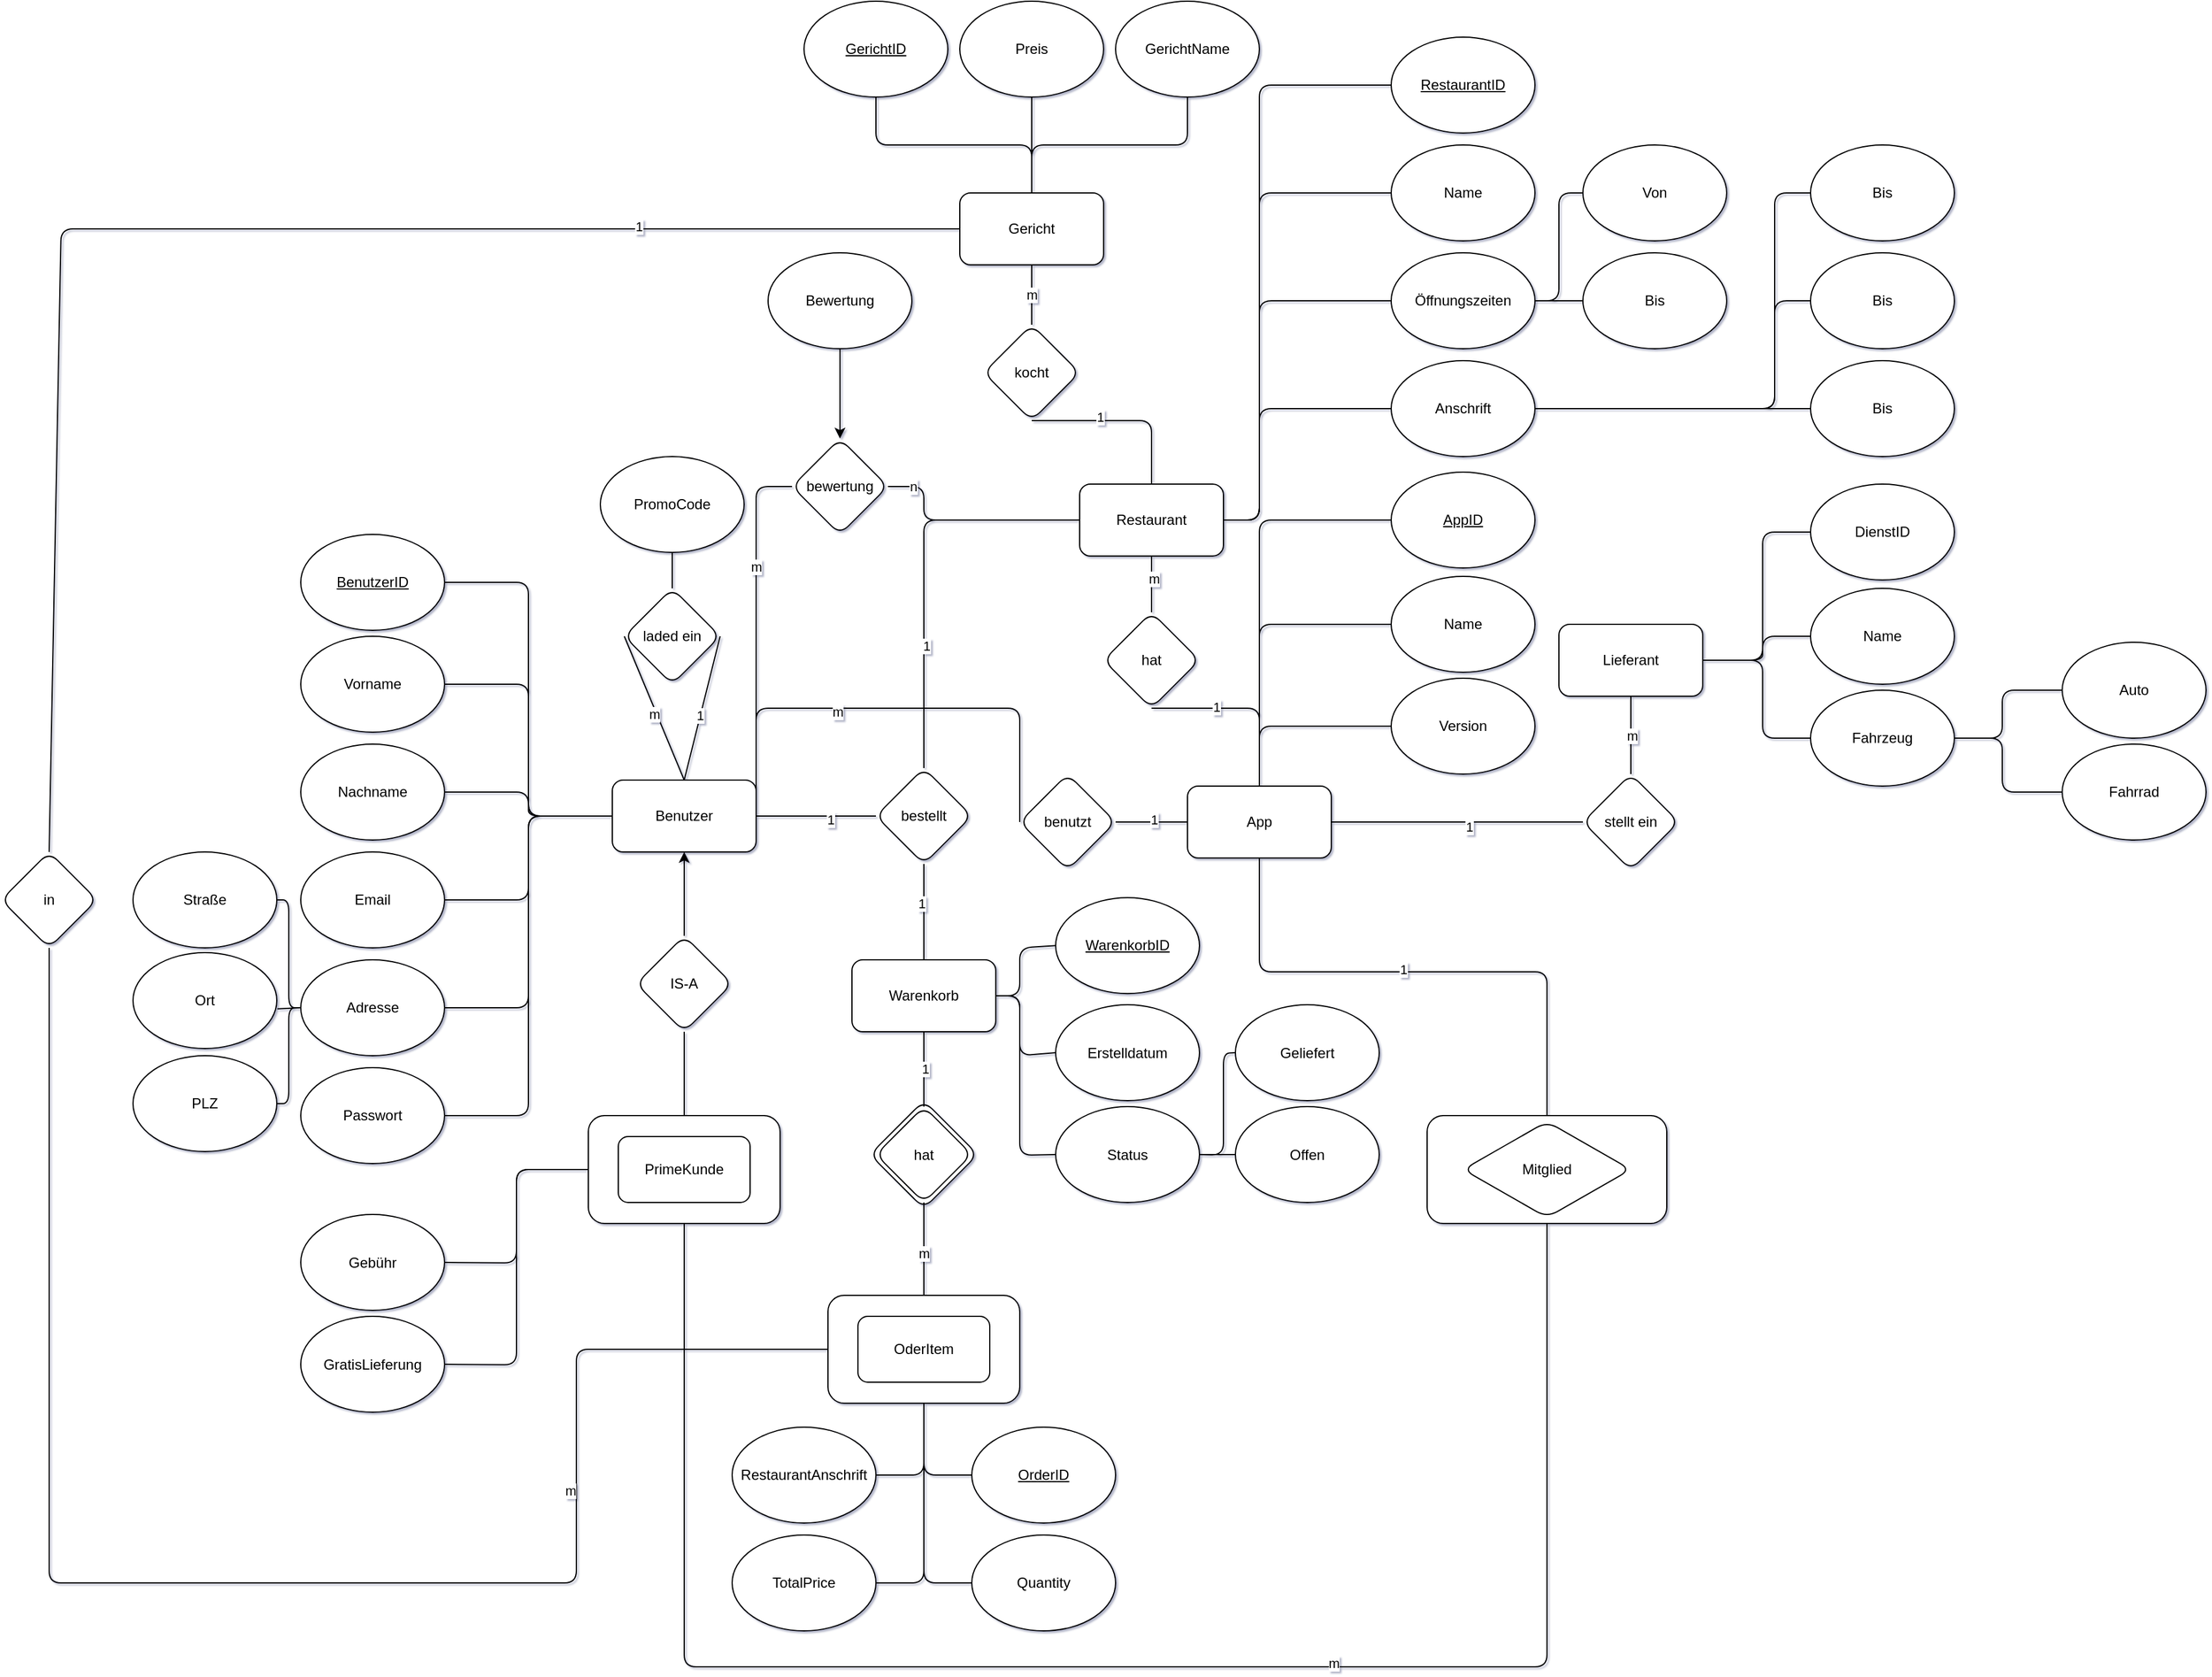 <mxfile>
    <diagram id="mnIDVwRGAGENz8I64KM0" name="Page-1">
        <mxGraphModel dx="1674" dy="1927" grid="1" gridSize="10" guides="1" tooltips="1" connect="1" arrows="1" fold="1" page="1" pageScale="1" pageWidth="850" pageHeight="1100" background="none" math="0" shadow="1">
            <root>
                <mxCell id="0"/>
                <mxCell id="1" parent="0"/>
                <mxCell id="161" value="hat" style="rhombus;whiteSpace=wrap;html=1;rounded=1;" parent="1" vertex="1">
                    <mxGeometry x="735" y="687.5" width="90" height="90" as="geometry"/>
                </mxCell>
                <mxCell id="2" value="Nachname" style="ellipse;whiteSpace=wrap;html=1;rounded=1;" parent="1" vertex="1">
                    <mxGeometry x="260" y="390" width="120" height="80" as="geometry"/>
                </mxCell>
                <mxCell id="3" value="" style="rounded=1;whiteSpace=wrap;html=1;" parent="1" vertex="1">
                    <mxGeometry x="500" y="700" width="160" height="90" as="geometry"/>
                </mxCell>
                <mxCell id="4" value="PrimeKunde" style="rounded=1;whiteSpace=wrap;html=1;" parent="1" vertex="1">
                    <mxGeometry x="525" y="717.5" width="110" height="55" as="geometry"/>
                </mxCell>
                <mxCell id="5" value="Lieferant" style="rounded=1;whiteSpace=wrap;html=1;" parent="1" vertex="1">
                    <mxGeometry x="1310" y="290" width="120" height="60" as="geometry"/>
                </mxCell>
                <mxCell id="8" value="Benutzer" style="rounded=1;whiteSpace=wrap;html=1;" parent="1" vertex="1">
                    <mxGeometry x="520" y="420" width="120" height="60" as="geometry"/>
                </mxCell>
                <mxCell id="9" value="Warenkorb" style="rounded=1;whiteSpace=wrap;html=1;" parent="1" vertex="1">
                    <mxGeometry x="720" y="570" width="120" height="60" as="geometry"/>
                </mxCell>
                <mxCell id="12" value="Gericht" style="rounded=1;whiteSpace=wrap;html=1;" parent="1" vertex="1">
                    <mxGeometry x="810" y="-70" width="120" height="60" as="geometry"/>
                </mxCell>
                <mxCell id="13" value="" style="rounded=1;whiteSpace=wrap;html=1;" parent="1" vertex="1">
                    <mxGeometry x="700" y="850" width="160" height="90" as="geometry"/>
                </mxCell>
                <mxCell id="14" value="OderItem" style="rounded=1;whiteSpace=wrap;html=1;" parent="1" vertex="1">
                    <mxGeometry x="725" y="867.5" width="110" height="55" as="geometry"/>
                </mxCell>
                <mxCell id="16" value="App" style="rounded=1;whiteSpace=wrap;html=1;" parent="1" vertex="1">
                    <mxGeometry x="1000" y="425" width="120" height="60" as="geometry"/>
                </mxCell>
                <mxCell id="17" value="Vorname" style="ellipse;whiteSpace=wrap;html=1;rounded=1;" parent="1" vertex="1">
                    <mxGeometry x="260" y="300" width="120" height="80" as="geometry"/>
                </mxCell>
                <mxCell id="18" value="&lt;u&gt;BenutzerID&lt;/u&gt;" style="ellipse;whiteSpace=wrap;html=1;rounded=1;" parent="1" vertex="1">
                    <mxGeometry x="260" y="215" width="120" height="80" as="geometry"/>
                </mxCell>
                <mxCell id="19" value="Email" style="ellipse;whiteSpace=wrap;html=1;rounded=1;" parent="1" vertex="1">
                    <mxGeometry x="260" y="480" width="120" height="80" as="geometry"/>
                </mxCell>
                <mxCell id="20" value="Adresse" style="ellipse;whiteSpace=wrap;html=1;rounded=1;" parent="1" vertex="1">
                    <mxGeometry x="260" y="570" width="120" height="80" as="geometry"/>
                </mxCell>
                <mxCell id="21" value="Passwort" style="ellipse;whiteSpace=wrap;html=1;rounded=1;" parent="1" vertex="1">
                    <mxGeometry x="260" y="660" width="120" height="80" as="geometry"/>
                </mxCell>
                <mxCell id="24" value="" style="endArrow=none;html=1;exitX=1;exitY=0.5;exitDx=0;exitDy=0;entryX=0;entryY=0.5;entryDx=0;entryDy=0;" parent="1" source="18" target="8" edge="1">
                    <mxGeometry width="50" height="50" relative="1" as="geometry">
                        <mxPoint x="650" y="540" as="sourcePoint"/>
                        <mxPoint x="700" y="490" as="targetPoint"/>
                        <Array as="points">
                            <mxPoint x="450" y="255"/>
                            <mxPoint x="450" y="450"/>
                        </Array>
                    </mxGeometry>
                </mxCell>
                <mxCell id="25" value="" style="endArrow=none;html=1;exitX=1;exitY=0.5;exitDx=0;exitDy=0;entryX=0;entryY=0.5;entryDx=0;entryDy=0;" parent="1" source="17" target="8" edge="1">
                    <mxGeometry width="50" height="50" relative="1" as="geometry">
                        <mxPoint x="650" y="540" as="sourcePoint"/>
                        <mxPoint x="500" y="430" as="targetPoint"/>
                        <Array as="points">
                            <mxPoint x="450" y="340"/>
                            <mxPoint x="450" y="450"/>
                        </Array>
                    </mxGeometry>
                </mxCell>
                <mxCell id="27" value="" style="endArrow=none;html=1;exitX=1;exitY=0.5;exitDx=0;exitDy=0;entryX=0;entryY=0.5;entryDx=0;entryDy=0;" parent="1" source="19" target="8" edge="1">
                    <mxGeometry width="50" height="50" relative="1" as="geometry">
                        <mxPoint x="400" y="360" as="sourcePoint"/>
                        <mxPoint x="520" y="450" as="targetPoint"/>
                        <Array as="points">
                            <mxPoint x="450" y="520"/>
                            <mxPoint x="450" y="450"/>
                        </Array>
                    </mxGeometry>
                </mxCell>
                <mxCell id="28" value="" style="endArrow=none;html=1;exitX=1;exitY=0.5;exitDx=0;exitDy=0;" parent="1" source="20" edge="1">
                    <mxGeometry width="50" height="50" relative="1" as="geometry">
                        <mxPoint x="410" y="370" as="sourcePoint"/>
                        <mxPoint x="517" y="450" as="targetPoint"/>
                        <Array as="points">
                            <mxPoint x="450" y="610"/>
                            <mxPoint x="450" y="450"/>
                        </Array>
                    </mxGeometry>
                </mxCell>
                <mxCell id="29" value="" style="endArrow=none;html=1;exitX=1;exitY=0.5;exitDx=0;exitDy=0;entryX=0;entryY=0.5;entryDx=0;entryDy=0;" parent="1" source="21" target="8" edge="1">
                    <mxGeometry width="50" height="50" relative="1" as="geometry">
                        <mxPoint x="420" y="380" as="sourcePoint"/>
                        <mxPoint x="540" y="470" as="targetPoint"/>
                        <Array as="points">
                            <mxPoint x="450" y="700"/>
                            <mxPoint x="450" y="450"/>
                        </Array>
                    </mxGeometry>
                </mxCell>
                <mxCell id="30" value="IS-A" style="rhombus;whiteSpace=wrap;html=1;rounded=1;" parent="1" vertex="1">
                    <mxGeometry x="540" y="550" width="80" height="80" as="geometry"/>
                </mxCell>
                <mxCell id="33" value="" style="endArrow=none;html=1;entryX=0.5;entryY=1;entryDx=0;entryDy=0;" parent="1" source="3" target="30" edge="1">
                    <mxGeometry width="50" height="50" relative="1" as="geometry">
                        <mxPoint x="650" y="780" as="sourcePoint"/>
                        <mxPoint x="700" y="730" as="targetPoint"/>
                    </mxGeometry>
                </mxCell>
                <mxCell id="34" value="" style="endArrow=classic;html=1;exitX=0.5;exitY=0;exitDx=0;exitDy=0;entryX=0.5;entryY=1;entryDx=0;entryDy=0;" parent="1" source="30" target="8" edge="1">
                    <mxGeometry width="50" height="50" relative="1" as="geometry">
                        <mxPoint x="650" y="660" as="sourcePoint"/>
                        <mxPoint x="700" y="610" as="targetPoint"/>
                    </mxGeometry>
                </mxCell>
                <mxCell id="35" value="PromoCode" style="ellipse;whiteSpace=wrap;html=1;rounded=1;" parent="1" vertex="1">
                    <mxGeometry x="510" y="150" width="120" height="80" as="geometry"/>
                </mxCell>
                <mxCell id="36" value="laded ein" style="rhombus;whiteSpace=wrap;html=1;rounded=1;" parent="1" vertex="1">
                    <mxGeometry x="530" y="260" width="80" height="80" as="geometry"/>
                </mxCell>
                <mxCell id="37" value="" style="endArrow=none;html=1;entryX=0.5;entryY=1;entryDx=0;entryDy=0;exitX=0.5;exitY=0;exitDx=0;exitDy=0;" parent="1" source="36" target="35" edge="1">
                    <mxGeometry width="50" height="50" relative="1" as="geometry">
                        <mxPoint x="640" y="510" as="sourcePoint"/>
                        <mxPoint x="690" y="460" as="targetPoint"/>
                    </mxGeometry>
                </mxCell>
                <mxCell id="38" value="" style="endArrow=none;html=1;entryX=0;entryY=0.5;entryDx=0;entryDy=0;exitX=0.5;exitY=0;exitDx=0;exitDy=0;" parent="1" source="8" target="36" edge="1">
                    <mxGeometry width="50" height="50" relative="1" as="geometry">
                        <mxPoint x="650" y="540" as="sourcePoint"/>
                        <mxPoint x="700" y="490" as="targetPoint"/>
                        <Array as="points"/>
                    </mxGeometry>
                </mxCell>
                <mxCell id="40" value="m" style="edgeLabel;html=1;align=center;verticalAlign=middle;resizable=0;points=[];rounded=1;" parent="38" vertex="1" connectable="0">
                    <mxGeometry x="-0.258" y="3" relative="1" as="geometry">
                        <mxPoint x="-4" y="-12" as="offset"/>
                    </mxGeometry>
                </mxCell>
                <mxCell id="39" value="" style="endArrow=none;html=1;entryX=1;entryY=0.5;entryDx=0;entryDy=0;exitX=0.5;exitY=0;exitDx=0;exitDy=0;" parent="1" source="8" target="36" edge="1">
                    <mxGeometry width="50" height="50" relative="1" as="geometry">
                        <mxPoint x="650" y="540" as="sourcePoint"/>
                        <mxPoint x="700" y="490" as="targetPoint"/>
                        <Array as="points"/>
                    </mxGeometry>
                </mxCell>
                <mxCell id="42" value="1" style="edgeLabel;html=1;align=center;verticalAlign=middle;resizable=0;points=[];rounded=1;" parent="39" vertex="1" connectable="0">
                    <mxGeometry x="-0.099" y="1" relative="1" as="geometry">
                        <mxPoint as="offset"/>
                    </mxGeometry>
                </mxCell>
                <mxCell id="43" value="stellt ein" style="rhombus;whiteSpace=wrap;html=1;rounded=1;" parent="1" vertex="1">
                    <mxGeometry x="1330" y="415" width="80" height="80" as="geometry"/>
                </mxCell>
                <mxCell id="44" value="" style="endArrow=none;html=1;entryX=0;entryY=0.5;entryDx=0;entryDy=0;exitX=1;exitY=0.5;exitDx=0;exitDy=0;" parent="1" source="16" target="43" edge="1">
                    <mxGeometry width="50" height="50" relative="1" as="geometry">
                        <mxPoint x="760" y="500" as="sourcePoint"/>
                        <mxPoint x="810" y="450" as="targetPoint"/>
                    </mxGeometry>
                </mxCell>
                <mxCell id="149" value="1" style="edgeLabel;html=1;align=center;verticalAlign=middle;resizable=0;points=[];" parent="44" vertex="1" connectable="0">
                    <mxGeometry x="0.095" y="-4" relative="1" as="geometry">
                        <mxPoint as="offset"/>
                    </mxGeometry>
                </mxCell>
                <mxCell id="45" value="" style="endArrow=none;html=1;entryX=0.5;entryY=1;entryDx=0;entryDy=0;exitX=0.5;exitY=0;exitDx=0;exitDy=0;" parent="1" source="43" target="5" edge="1">
                    <mxGeometry width="50" height="50" relative="1" as="geometry">
                        <mxPoint x="1070" y="635" as="sourcePoint"/>
                        <mxPoint x="1120" y="585" as="targetPoint"/>
                    </mxGeometry>
                </mxCell>
                <mxCell id="148" value="m" style="edgeLabel;html=1;align=center;verticalAlign=middle;resizable=0;points=[];" parent="45" vertex="1" connectable="0">
                    <mxGeometry x="-0.015" y="-1" relative="1" as="geometry">
                        <mxPoint as="offset"/>
                    </mxGeometry>
                </mxCell>
                <mxCell id="46" value="Restaurant" style="rounded=1;whiteSpace=wrap;html=1;" parent="1" vertex="1">
                    <mxGeometry x="910" y="173" width="120" height="60" as="geometry"/>
                </mxCell>
                <mxCell id="47" value="&lt;u&gt;AppID&lt;/u&gt;" style="ellipse;whiteSpace=wrap;html=1;rounded=1;" parent="1" vertex="1">
                    <mxGeometry x="1170" y="163" width="120" height="80" as="geometry"/>
                </mxCell>
                <mxCell id="48" value="Version" style="ellipse;whiteSpace=wrap;html=1;rounded=1;" parent="1" vertex="1">
                    <mxGeometry x="1170" y="335" width="120" height="80" as="geometry"/>
                </mxCell>
                <mxCell id="49" value="Name" style="ellipse;whiteSpace=wrap;html=1;rounded=1;" parent="1" vertex="1">
                    <mxGeometry x="1170" y="250" width="120" height="80" as="geometry"/>
                </mxCell>
                <mxCell id="50" value="" style="endArrow=none;html=1;entryX=0;entryY=0.5;entryDx=0;entryDy=0;exitX=0.5;exitY=0;exitDx=0;exitDy=0;" parent="1" source="16" target="47" edge="1">
                    <mxGeometry width="50" height="50" relative="1" as="geometry">
                        <mxPoint x="1030" y="350" as="sourcePoint"/>
                        <mxPoint x="1080" y="300" as="targetPoint"/>
                        <Array as="points">
                            <mxPoint x="1060" y="203"/>
                        </Array>
                    </mxGeometry>
                </mxCell>
                <mxCell id="51" value="" style="endArrow=none;html=1;entryX=0;entryY=0.5;entryDx=0;entryDy=0;exitX=0.5;exitY=0;exitDx=0;exitDy=0;" parent="1" source="16" target="49" edge="1">
                    <mxGeometry width="50" height="50" relative="1" as="geometry">
                        <mxPoint x="1030" y="350" as="sourcePoint"/>
                        <mxPoint x="1080" y="300" as="targetPoint"/>
                        <Array as="points">
                            <mxPoint x="1060" y="290"/>
                        </Array>
                    </mxGeometry>
                </mxCell>
                <mxCell id="52" value="" style="endArrow=none;html=1;entryX=0;entryY=0.5;entryDx=0;entryDy=0;exitX=0.5;exitY=0;exitDx=0;exitDy=0;" parent="1" source="16" target="48" edge="1">
                    <mxGeometry width="50" height="50" relative="1" as="geometry">
                        <mxPoint x="1030" y="350" as="sourcePoint"/>
                        <mxPoint x="1080" y="300" as="targetPoint"/>
                        <Array as="points">
                            <mxPoint x="1060" y="375"/>
                        </Array>
                    </mxGeometry>
                </mxCell>
                <mxCell id="53" value="hat" style="rhombus;whiteSpace=wrap;html=1;rounded=1;" parent="1" vertex="1">
                    <mxGeometry x="930" y="280" width="80" height="80" as="geometry"/>
                </mxCell>
                <mxCell id="54" value="" style="endArrow=none;html=1;entryX=0.5;entryY=1;entryDx=0;entryDy=0;exitX=0.5;exitY=0;exitDx=0;exitDy=0;" parent="1" source="53" target="46" edge="1">
                    <mxGeometry width="50" height="50" relative="1" as="geometry">
                        <mxPoint x="900" y="310" as="sourcePoint"/>
                        <mxPoint x="950" y="260" as="targetPoint"/>
                    </mxGeometry>
                </mxCell>
                <mxCell id="57" value="m" style="edgeLabel;html=1;align=center;verticalAlign=middle;resizable=0;points=[];rounded=1;" parent="54" vertex="1" connectable="0">
                    <mxGeometry x="0.192" y="-2" relative="1" as="geometry">
                        <mxPoint as="offset"/>
                    </mxGeometry>
                </mxCell>
                <mxCell id="55" value="" style="endArrow=none;html=1;exitX=0.5;exitY=1;exitDx=0;exitDy=0;entryX=0.5;entryY=0;entryDx=0;entryDy=0;" parent="1" source="53" target="16" edge="1">
                    <mxGeometry width="50" height="50" relative="1" as="geometry">
                        <mxPoint x="900" y="310" as="sourcePoint"/>
                        <mxPoint x="950" y="260" as="targetPoint"/>
                        <Array as="points">
                            <mxPoint x="1060" y="360"/>
                        </Array>
                    </mxGeometry>
                </mxCell>
                <mxCell id="56" value="1" style="edgeLabel;html=1;align=center;verticalAlign=middle;resizable=0;points=[];rounded=1;" parent="55" vertex="1" connectable="0">
                    <mxGeometry x="-0.306" y="1" relative="1" as="geometry">
                        <mxPoint as="offset"/>
                    </mxGeometry>
                </mxCell>
                <mxCell id="58" value="bestellt" style="rhombus;whiteSpace=wrap;html=1;rounded=1;" parent="1" vertex="1">
                    <mxGeometry x="740" y="410" width="80" height="80" as="geometry"/>
                </mxCell>
                <mxCell id="59" value="" style="endArrow=none;html=1;exitX=1;exitY=0.5;exitDx=0;exitDy=0;entryX=0;entryY=0.5;entryDx=0;entryDy=0;" parent="1" source="8" target="58" edge="1">
                    <mxGeometry width="50" height="50" relative="1" as="geometry">
                        <mxPoint x="820" y="500" as="sourcePoint"/>
                        <mxPoint x="870" y="450" as="targetPoint"/>
                    </mxGeometry>
                </mxCell>
                <mxCell id="61" value="1" style="edgeLabel;html=1;align=center;verticalAlign=middle;resizable=0;points=[];rounded=1;" parent="59" vertex="1" connectable="0">
                    <mxGeometry x="0.225" y="-3" relative="1" as="geometry">
                        <mxPoint as="offset"/>
                    </mxGeometry>
                </mxCell>
                <mxCell id="60" value="" style="endArrow=none;html=1;entryX=0.5;entryY=0;entryDx=0;entryDy=0;exitX=0;exitY=0.5;exitDx=0;exitDy=0;" parent="1" source="46" target="58" edge="1">
                    <mxGeometry width="50" height="50" relative="1" as="geometry">
                        <mxPoint x="820" y="500" as="sourcePoint"/>
                        <mxPoint x="870" y="450" as="targetPoint"/>
                        <Array as="points">
                            <mxPoint x="780" y="203"/>
                        </Array>
                    </mxGeometry>
                </mxCell>
                <mxCell id="62" value="1" style="edgeLabel;html=1;align=center;verticalAlign=middle;resizable=0;points=[];rounded=1;" parent="60" vertex="1" connectable="0">
                    <mxGeometry x="0.391" y="2" relative="1" as="geometry">
                        <mxPoint as="offset"/>
                    </mxGeometry>
                </mxCell>
                <mxCell id="63" value="" style="endArrow=none;html=1;entryX=0.5;entryY=1;entryDx=0;entryDy=0;exitX=0.5;exitY=0;exitDx=0;exitDy=0;" parent="1" source="9" target="58" edge="1">
                    <mxGeometry width="50" height="50" relative="1" as="geometry">
                        <mxPoint x="820" y="500" as="sourcePoint"/>
                        <mxPoint x="870" y="450" as="targetPoint"/>
                    </mxGeometry>
                </mxCell>
                <mxCell id="126" value="1" style="edgeLabel;html=1;align=center;verticalAlign=middle;resizable=0;points=[];rounded=1;" parent="63" vertex="1" connectable="0">
                    <mxGeometry x="0.186" y="2" relative="1" as="geometry">
                        <mxPoint as="offset"/>
                    </mxGeometry>
                </mxCell>
                <mxCell id="64" value="" style="rounded=1;whiteSpace=wrap;html=1;" parent="1" vertex="1">
                    <mxGeometry x="1200" y="700" width="200" height="90" as="geometry"/>
                </mxCell>
                <mxCell id="65" value="Mitglied" style="rhombus;whiteSpace=wrap;html=1;rounded=1;" parent="1" vertex="1">
                    <mxGeometry x="1230" y="705" width="140" height="80" as="geometry"/>
                </mxCell>
                <mxCell id="66" value="hat" style="rhombus;whiteSpace=wrap;html=1;rounded=1;" parent="1" vertex="1">
                    <mxGeometry x="740" y="692.5" width="80" height="80" as="geometry"/>
                </mxCell>
                <mxCell id="67" value="" style="endArrow=none;html=1;entryX=0.5;entryY=1;entryDx=0;entryDy=0;exitX=0.5;exitY=0;exitDx=0;exitDy=0;" parent="1" source="13" target="66" edge="1">
                    <mxGeometry width="50" height="50" relative="1" as="geometry">
                        <mxPoint x="820" y="640" as="sourcePoint"/>
                        <mxPoint x="870" y="590" as="targetPoint"/>
                    </mxGeometry>
                </mxCell>
                <mxCell id="69" value="m" style="edgeLabel;html=1;align=center;verticalAlign=middle;resizable=0;points=[];rounded=1;" parent="67" vertex="1" connectable="0">
                    <mxGeometry x="-0.082" y="-4" relative="1" as="geometry">
                        <mxPoint x="-4" as="offset"/>
                    </mxGeometry>
                </mxCell>
                <mxCell id="68" value="" style="endArrow=none;html=1;entryX=0.5;entryY=1;entryDx=0;entryDy=0;exitX=0.5;exitY=0;exitDx=0;exitDy=0;" parent="1" source="66" target="9" edge="1">
                    <mxGeometry width="50" height="50" relative="1" as="geometry">
                        <mxPoint x="820" y="640" as="sourcePoint"/>
                        <mxPoint x="870" y="590" as="targetPoint"/>
                    </mxGeometry>
                </mxCell>
                <mxCell id="70" value="1" style="edgeLabel;html=1;align=center;verticalAlign=middle;resizable=0;points=[];rounded=1;" parent="68" vertex="1" connectable="0">
                    <mxGeometry x="0.031" y="-1" relative="1" as="geometry">
                        <mxPoint as="offset"/>
                    </mxGeometry>
                </mxCell>
                <mxCell id="71" value="" style="endArrow=none;html=1;entryX=0.5;entryY=1;entryDx=0;entryDy=0;exitX=0.5;exitY=1;exitDx=0;exitDy=0;" parent="1" source="64" target="3" edge="1">
                    <mxGeometry width="50" height="50" relative="1" as="geometry">
                        <mxPoint x="1080" y="800" as="sourcePoint"/>
                        <mxPoint x="600" y="807.5" as="targetPoint"/>
                        <Array as="points">
                            <mxPoint x="1300" y="1160"/>
                            <mxPoint x="580" y="1160"/>
                        </Array>
                    </mxGeometry>
                </mxCell>
                <mxCell id="80" value="m" style="edgeLabel;html=1;align=center;verticalAlign=middle;resizable=0;points=[];rounded=1;" parent="71" vertex="1" connectable="0">
                    <mxGeometry x="-0.249" y="-3" relative="1" as="geometry">
                        <mxPoint as="offset"/>
                    </mxGeometry>
                </mxCell>
                <mxCell id="72" value="" style="endArrow=none;html=1;entryX=0.5;entryY=1;entryDx=0;entryDy=0;exitX=0.5;exitY=0;exitDx=0;exitDy=0;" parent="1" source="64" target="16" edge="1">
                    <mxGeometry width="50" height="50" relative="1" as="geometry">
                        <mxPoint x="870" y="700" as="sourcePoint"/>
                        <mxPoint x="920" y="650" as="targetPoint"/>
                        <Array as="points">
                            <mxPoint x="1300" y="580"/>
                            <mxPoint x="1150" y="580"/>
                            <mxPoint x="1060" y="580"/>
                        </Array>
                    </mxGeometry>
                </mxCell>
                <mxCell id="79" value="1" style="edgeLabel;html=1;align=center;verticalAlign=middle;resizable=0;points=[];rounded=1;" parent="72" vertex="1" connectable="0">
                    <mxGeometry x="0.055" y="-2" relative="1" as="geometry">
                        <mxPoint as="offset"/>
                    </mxGeometry>
                </mxCell>
                <mxCell id="74" value="benutzt" style="rhombus;whiteSpace=wrap;html=1;rounded=1;" parent="1" vertex="1">
                    <mxGeometry x="860" y="415" width="80" height="80" as="geometry"/>
                </mxCell>
                <mxCell id="75" value="" style="endArrow=none;html=1;entryX=1;entryY=0.5;entryDx=0;entryDy=0;exitX=0;exitY=0.5;exitDx=0;exitDy=0;" parent="1" source="16" target="74" edge="1">
                    <mxGeometry width="50" height="50" relative="1" as="geometry">
                        <mxPoint x="950" y="550" as="sourcePoint"/>
                        <mxPoint x="1000" y="500" as="targetPoint"/>
                    </mxGeometry>
                </mxCell>
                <mxCell id="78" value="1" style="edgeLabel;html=1;align=center;verticalAlign=middle;resizable=0;points=[];rounded=1;" parent="75" vertex="1" connectable="0">
                    <mxGeometry x="-0.059" y="-2" relative="1" as="geometry">
                        <mxPoint as="offset"/>
                    </mxGeometry>
                </mxCell>
                <mxCell id="76" value="" style="endArrow=none;html=1;exitX=0;exitY=0.5;exitDx=0;exitDy=0;entryX=1;entryY=0;entryDx=0;entryDy=0;" parent="1" source="74" target="8" edge="1">
                    <mxGeometry width="50" height="50" relative="1" as="geometry">
                        <mxPoint x="860" y="435" as="sourcePoint"/>
                        <mxPoint x="640" y="400" as="targetPoint"/>
                        <Array as="points">
                            <mxPoint x="860" y="360"/>
                            <mxPoint x="640" y="360"/>
                        </Array>
                    </mxGeometry>
                </mxCell>
                <mxCell id="77" value="m" style="edgeLabel;html=1;align=center;verticalAlign=middle;resizable=0;points=[];rounded=1;" parent="76" vertex="1" connectable="0">
                    <mxGeometry x="0.318" y="3" relative="1" as="geometry">
                        <mxPoint as="offset"/>
                    </mxGeometry>
                </mxCell>
                <mxCell id="81" value="kocht" style="rhombus;whiteSpace=wrap;html=1;rounded=1;" parent="1" vertex="1">
                    <mxGeometry x="830" y="40" width="80" height="80" as="geometry"/>
                </mxCell>
                <mxCell id="82" value="" style="endArrow=none;html=1;entryX=0.5;entryY=1;entryDx=0;entryDy=0;exitX=0.5;exitY=0;exitDx=0;exitDy=0;" parent="1" source="81" target="12" edge="1">
                    <mxGeometry width="50" height="50" relative="1" as="geometry">
                        <mxPoint x="920" y="300" as="sourcePoint"/>
                        <mxPoint x="970" y="250" as="targetPoint"/>
                    </mxGeometry>
                </mxCell>
                <mxCell id="86" value="m" style="edgeLabel;html=1;align=center;verticalAlign=middle;resizable=0;points=[];rounded=1;" parent="82" vertex="1" connectable="0">
                    <mxGeometry x="-0.007" relative="1" as="geometry">
                        <mxPoint as="offset"/>
                    </mxGeometry>
                </mxCell>
                <mxCell id="83" value="" style="endArrow=none;html=1;entryX=0.5;entryY=1;entryDx=0;entryDy=0;exitX=0.5;exitY=0;exitDx=0;exitDy=0;" parent="1" source="46" target="81" edge="1">
                    <mxGeometry width="50" height="50" relative="1" as="geometry">
                        <mxPoint x="1020" y="300" as="sourcePoint"/>
                        <mxPoint x="1070" y="250" as="targetPoint"/>
                        <Array as="points">
                            <mxPoint x="970" y="120"/>
                        </Array>
                    </mxGeometry>
                </mxCell>
                <mxCell id="87" value="1" style="edgeLabel;html=1;align=center;verticalAlign=middle;resizable=0;points=[];rounded=1;" parent="83" vertex="1" connectable="0">
                    <mxGeometry x="0.256" y="-3" relative="1" as="geometry">
                        <mxPoint as="offset"/>
                    </mxGeometry>
                </mxCell>
                <mxCell id="88" value="Gebühr" style="ellipse;whiteSpace=wrap;html=1;rounded=1;" parent="1" vertex="1">
                    <mxGeometry x="260" y="782.5" width="120" height="80" as="geometry"/>
                </mxCell>
                <mxCell id="89" value="GratisLieferung" style="ellipse;whiteSpace=wrap;html=1;rounded=1;" parent="1" vertex="1">
                    <mxGeometry x="260" y="867.5" width="120" height="80" as="geometry"/>
                </mxCell>
                <mxCell id="90" value="" style="endArrow=none;html=1;exitX=1;exitY=0.5;exitDx=0;exitDy=0;entryX=0;entryY=0.5;entryDx=0;entryDy=0;" parent="1" source="88" target="3" edge="1">
                    <mxGeometry width="50" height="50" relative="1" as="geometry">
                        <mxPoint x="500" y="620" as="sourcePoint"/>
                        <mxPoint x="550" y="570" as="targetPoint"/>
                        <Array as="points">
                            <mxPoint x="440" y="823"/>
                            <mxPoint x="440" y="745"/>
                        </Array>
                    </mxGeometry>
                </mxCell>
                <mxCell id="91" value="" style="endArrow=none;html=1;exitX=1;exitY=0.5;exitDx=0;exitDy=0;entryX=0;entryY=0.5;entryDx=0;entryDy=0;" parent="1" source="89" target="3" edge="1">
                    <mxGeometry width="50" height="50" relative="1" as="geometry">
                        <mxPoint x="500" y="620" as="sourcePoint"/>
                        <mxPoint x="550" y="570" as="targetPoint"/>
                        <Array as="points">
                            <mxPoint x="440" y="908"/>
                            <mxPoint x="440" y="745"/>
                        </Array>
                    </mxGeometry>
                </mxCell>
                <mxCell id="92" value="RestaurantAnschrift" style="ellipse;whiteSpace=wrap;html=1;rounded=1;" parent="1" vertex="1">
                    <mxGeometry x="620" y="960" width="120" height="80" as="geometry"/>
                </mxCell>
                <mxCell id="93" value="TotalPrice" style="ellipse;whiteSpace=wrap;html=1;rounded=1;" parent="1" vertex="1">
                    <mxGeometry x="620" y="1050" width="120" height="80" as="geometry"/>
                </mxCell>
                <mxCell id="95" value="&lt;u&gt;OrderID&lt;/u&gt;" style="ellipse;whiteSpace=wrap;html=1;rounded=1;" parent="1" vertex="1">
                    <mxGeometry x="820" y="960" width="120" height="80" as="geometry"/>
                </mxCell>
                <mxCell id="96" value="Quantity" style="ellipse;whiteSpace=wrap;html=1;rounded=1;" parent="1" vertex="1">
                    <mxGeometry x="820" y="1050" width="120" height="80" as="geometry"/>
                </mxCell>
                <mxCell id="97" value="" style="endArrow=none;html=1;entryX=0.5;entryY=1;entryDx=0;entryDy=0;exitX=1;exitY=0.5;exitDx=0;exitDy=0;" parent="1" source="92" target="13" edge="1">
                    <mxGeometry width="50" height="50" relative="1" as="geometry">
                        <mxPoint x="820" y="930" as="sourcePoint"/>
                        <mxPoint x="870" y="880" as="targetPoint"/>
                        <Array as="points">
                            <mxPoint x="780" y="1000"/>
                        </Array>
                    </mxGeometry>
                </mxCell>
                <mxCell id="99" value="" style="endArrow=none;html=1;entryX=0.5;entryY=1;entryDx=0;entryDy=0;exitX=0;exitY=0.5;exitDx=0;exitDy=0;" parent="1" source="95" target="13" edge="1">
                    <mxGeometry width="50" height="50" relative="1" as="geometry">
                        <mxPoint x="820" y="930" as="sourcePoint"/>
                        <mxPoint x="870" y="880" as="targetPoint"/>
                        <Array as="points">
                            <mxPoint x="780" y="1000"/>
                        </Array>
                    </mxGeometry>
                </mxCell>
                <mxCell id="100" value="" style="endArrow=none;html=1;exitX=0.5;exitY=1;exitDx=0;exitDy=0;entryX=0;entryY=0.5;entryDx=0;entryDy=0;" parent="1" source="13" target="96" edge="1">
                    <mxGeometry width="50" height="50" relative="1" as="geometry">
                        <mxPoint x="780" y="947.5" as="sourcePoint"/>
                        <mxPoint x="830" y="1090" as="targetPoint"/>
                        <Array as="points">
                            <mxPoint x="780" y="1090"/>
                        </Array>
                    </mxGeometry>
                </mxCell>
                <mxCell id="101" value="" style="endArrow=none;html=1;entryX=1;entryY=0.5;entryDx=0;entryDy=0;exitX=0.5;exitY=1;exitDx=0;exitDy=0;" parent="1" source="13" target="93" edge="1">
                    <mxGeometry width="50" height="50" relative="1" as="geometry">
                        <mxPoint x="820" y="930" as="sourcePoint"/>
                        <mxPoint x="870" y="880" as="targetPoint"/>
                        <Array as="points">
                            <mxPoint x="780" y="1090"/>
                        </Array>
                    </mxGeometry>
                </mxCell>
                <mxCell id="102" value="&lt;u&gt;WarenkorbID&lt;/u&gt;" style="ellipse;whiteSpace=wrap;html=1;rounded=1;" parent="1" vertex="1">
                    <mxGeometry x="890" y="518.13" width="120" height="80" as="geometry"/>
                </mxCell>
                <mxCell id="105" value="" style="endArrow=none;html=1;entryX=1;entryY=0.5;entryDx=0;entryDy=0;exitX=0;exitY=0.5;exitDx=0;exitDy=0;" parent="1" source="102" target="9" edge="1">
                    <mxGeometry width="50" height="50" relative="1" as="geometry">
                        <mxPoint x="820" y="800" as="sourcePoint"/>
                        <mxPoint x="870" y="750" as="targetPoint"/>
                        <Array as="points">
                            <mxPoint x="860" y="560"/>
                            <mxPoint x="860" y="600"/>
                        </Array>
                    </mxGeometry>
                </mxCell>
                <mxCell id="108" value="DienstID" style="ellipse;whiteSpace=wrap;html=1;rounded=1;" parent="1" vertex="1">
                    <mxGeometry x="1520" y="173" width="120" height="80" as="geometry"/>
                </mxCell>
                <mxCell id="109" value="Name" style="ellipse;whiteSpace=wrap;html=1;rounded=1;" parent="1" vertex="1">
                    <mxGeometry x="1520" y="260" width="120" height="80" as="geometry"/>
                </mxCell>
                <mxCell id="110" value="Fahrzeug" style="ellipse;whiteSpace=wrap;html=1;rounded=1;" parent="1" vertex="1">
                    <mxGeometry x="1520" y="345" width="120" height="80" as="geometry"/>
                </mxCell>
                <mxCell id="111" value="Auto" style="ellipse;whiteSpace=wrap;html=1;rounded=1;" parent="1" vertex="1">
                    <mxGeometry x="1730" y="305" width="120" height="80" as="geometry"/>
                </mxCell>
                <mxCell id="112" value="Fahrrad" style="ellipse;whiteSpace=wrap;html=1;rounded=1;" parent="1" vertex="1">
                    <mxGeometry x="1730" y="390" width="120" height="80" as="geometry"/>
                </mxCell>
                <mxCell id="113" value="" style="endArrow=none;html=1;entryX=0;entryY=0.5;entryDx=0;entryDy=0;exitX=1;exitY=0.5;exitDx=0;exitDy=0;" parent="1" source="5" target="110" edge="1">
                    <mxGeometry width="50" height="50" relative="1" as="geometry">
                        <mxPoint x="1710" y="270" as="sourcePoint"/>
                        <mxPoint x="1760" y="220" as="targetPoint"/>
                        <Array as="points">
                            <mxPoint x="1480" y="320"/>
                            <mxPoint x="1480" y="385"/>
                        </Array>
                    </mxGeometry>
                </mxCell>
                <mxCell id="114" value="" style="endArrow=none;html=1;entryX=1;entryY=0.5;entryDx=0;entryDy=0;exitX=0;exitY=0.5;exitDx=0;exitDy=0;" parent="1" source="109" target="5" edge="1">
                    <mxGeometry width="50" height="50" relative="1" as="geometry">
                        <mxPoint x="1710" y="270" as="sourcePoint"/>
                        <mxPoint x="1760" y="220" as="targetPoint"/>
                        <Array as="points">
                            <mxPoint x="1480" y="300"/>
                            <mxPoint x="1480" y="320"/>
                        </Array>
                    </mxGeometry>
                </mxCell>
                <mxCell id="115" value="" style="endArrow=none;html=1;entryX=1;entryY=0.5;entryDx=0;entryDy=0;exitX=0;exitY=0.5;exitDx=0;exitDy=0;" parent="1" source="108" target="5" edge="1">
                    <mxGeometry width="50" height="50" relative="1" as="geometry">
                        <mxPoint x="1710" y="270" as="sourcePoint"/>
                        <mxPoint x="1760" y="220" as="targetPoint"/>
                        <Array as="points">
                            <mxPoint x="1480" y="213"/>
                            <mxPoint x="1480" y="320"/>
                        </Array>
                    </mxGeometry>
                </mxCell>
                <mxCell id="116" value="" style="endArrow=none;html=1;exitX=1;exitY=0.5;exitDx=0;exitDy=0;entryX=0;entryY=0.5;entryDx=0;entryDy=0;" parent="1" source="110" target="111" edge="1">
                    <mxGeometry width="50" height="50" relative="1" as="geometry">
                        <mxPoint x="1710" y="270" as="sourcePoint"/>
                        <mxPoint x="1760" y="220" as="targetPoint"/>
                        <Array as="points">
                            <mxPoint x="1680" y="385"/>
                            <mxPoint x="1680" y="345"/>
                        </Array>
                    </mxGeometry>
                </mxCell>
                <mxCell id="117" value="" style="endArrow=none;html=1;exitX=1;exitY=0.5;exitDx=0;exitDy=0;entryX=0;entryY=0.5;entryDx=0;entryDy=0;" parent="1" source="110" target="112" edge="1">
                    <mxGeometry width="50" height="50" relative="1" as="geometry">
                        <mxPoint x="1710" y="270" as="sourcePoint"/>
                        <mxPoint x="1760" y="220" as="targetPoint"/>
                        <Array as="points">
                            <mxPoint x="1680" y="385"/>
                            <mxPoint x="1680" y="430"/>
                        </Array>
                    </mxGeometry>
                </mxCell>
                <mxCell id="118" value="&lt;u&gt;GerichtID&lt;/u&gt;" style="ellipse;whiteSpace=wrap;html=1;rounded=1;" parent="1" vertex="1">
                    <mxGeometry x="680" y="-230" width="120" height="80" as="geometry"/>
                </mxCell>
                <mxCell id="119" value="Preis" style="ellipse;whiteSpace=wrap;html=1;rounded=1;" parent="1" vertex="1">
                    <mxGeometry x="810" y="-230" width="120" height="80" as="geometry"/>
                </mxCell>
                <mxCell id="120" value="GerichtName" style="ellipse;whiteSpace=wrap;html=1;rounded=1;" parent="1" vertex="1">
                    <mxGeometry x="940" y="-230" width="120" height="80" as="geometry"/>
                </mxCell>
                <mxCell id="123" value="" style="endArrow=none;html=1;entryX=0.5;entryY=1;entryDx=0;entryDy=0;exitX=0.5;exitY=0;exitDx=0;exitDy=0;" parent="1" source="12" target="118" edge="1">
                    <mxGeometry width="50" height="50" relative="1" as="geometry">
                        <mxPoint x="920" y="60" as="sourcePoint"/>
                        <mxPoint x="970" y="10" as="targetPoint"/>
                        <Array as="points">
                            <mxPoint x="870" y="-110"/>
                            <mxPoint x="740" y="-110"/>
                        </Array>
                    </mxGeometry>
                </mxCell>
                <mxCell id="124" value="" style="endArrow=none;html=1;entryX=0.5;entryY=1;entryDx=0;entryDy=0;exitX=0.5;exitY=0;exitDx=0;exitDy=0;" parent="1" source="12" target="119" edge="1">
                    <mxGeometry width="50" height="50" relative="1" as="geometry">
                        <mxPoint x="920" y="60" as="sourcePoint"/>
                        <mxPoint x="970" y="10" as="targetPoint"/>
                    </mxGeometry>
                </mxCell>
                <mxCell id="125" value="" style="endArrow=none;html=1;entryX=0.5;entryY=1;entryDx=0;entryDy=0;exitX=0.5;exitY=0;exitDx=0;exitDy=0;" parent="1" source="12" target="120" edge="1">
                    <mxGeometry width="50" height="50" relative="1" as="geometry">
                        <mxPoint x="920" y="60" as="sourcePoint"/>
                        <mxPoint x="970" y="10" as="targetPoint"/>
                        <Array as="points">
                            <mxPoint x="870" y="-110"/>
                            <mxPoint x="1000" y="-110"/>
                        </Array>
                    </mxGeometry>
                </mxCell>
                <mxCell id="128" value="Öffnungszeiten" style="ellipse;whiteSpace=wrap;html=1;rounded=1;" parent="1" vertex="1">
                    <mxGeometry x="1170" y="-20" width="120" height="80" as="geometry"/>
                </mxCell>
                <mxCell id="129" value="Name" style="ellipse;whiteSpace=wrap;html=1;rounded=1;" parent="1" vertex="1">
                    <mxGeometry x="1170" y="-110" width="120" height="80" as="geometry"/>
                </mxCell>
                <mxCell id="131" value="Anschrift" style="ellipse;whiteSpace=wrap;html=1;rounded=1;" parent="1" vertex="1">
                    <mxGeometry x="1170" y="70" width="120" height="80" as="geometry"/>
                </mxCell>
                <mxCell id="132" value="" style="endArrow=none;html=1;entryX=0;entryY=0.5;entryDx=0;entryDy=0;exitX=1;exitY=0.5;exitDx=0;exitDy=0;" parent="1" source="46" target="131" edge="1">
                    <mxGeometry width="50" height="50" relative="1" as="geometry">
                        <mxPoint x="970" y="190" as="sourcePoint"/>
                        <mxPoint x="1020" y="140" as="targetPoint"/>
                        <Array as="points">
                            <mxPoint x="1060" y="203"/>
                            <mxPoint x="1060" y="110"/>
                        </Array>
                    </mxGeometry>
                </mxCell>
                <mxCell id="135" value="" style="endArrow=none;html=1;entryX=0;entryY=0.5;entryDx=0;entryDy=0;exitX=1;exitY=0.5;exitDx=0;exitDy=0;" parent="1" source="46" target="128" edge="1">
                    <mxGeometry width="50" height="50" relative="1" as="geometry">
                        <mxPoint x="970" y="50" as="sourcePoint"/>
                        <mxPoint x="1020" as="targetPoint"/>
                        <Array as="points">
                            <mxPoint x="1060" y="203"/>
                            <mxPoint x="1060" y="20"/>
                        </Array>
                    </mxGeometry>
                </mxCell>
                <mxCell id="136" value="" style="endArrow=none;html=1;entryX=0;entryY=0.5;entryDx=0;entryDy=0;exitX=1;exitY=0.5;exitDx=0;exitDy=0;" parent="1" source="46" target="129" edge="1">
                    <mxGeometry width="50" height="50" relative="1" as="geometry">
                        <mxPoint x="970" y="50" as="sourcePoint"/>
                        <mxPoint x="1020" as="targetPoint"/>
                        <Array as="points">
                            <mxPoint x="1060" y="203"/>
                            <mxPoint x="1060" y="-70"/>
                        </Array>
                    </mxGeometry>
                </mxCell>
                <mxCell id="139" value="Von" style="ellipse;whiteSpace=wrap;html=1;rounded=1;" parent="1" vertex="1">
                    <mxGeometry x="1330" y="-110" width="120" height="80" as="geometry"/>
                </mxCell>
                <mxCell id="140" value="Bis" style="ellipse;whiteSpace=wrap;html=1;rounded=1;" parent="1" vertex="1">
                    <mxGeometry x="1330" y="-20" width="120" height="80" as="geometry"/>
                </mxCell>
                <mxCell id="141" value="" style="endArrow=none;html=1;entryX=0;entryY=0.5;entryDx=0;entryDy=0;exitX=1;exitY=0.5;exitDx=0;exitDy=0;" parent="1" source="128" target="139" edge="1">
                    <mxGeometry width="50" height="50" relative="1" as="geometry">
                        <mxPoint x="1400" y="190" as="sourcePoint"/>
                        <mxPoint x="1450" y="140" as="targetPoint"/>
                        <Array as="points">
                            <mxPoint x="1310" y="20"/>
                            <mxPoint x="1310" y="-70"/>
                        </Array>
                    </mxGeometry>
                </mxCell>
                <mxCell id="142" value="" style="endArrow=none;html=1;entryX=0;entryY=0.5;entryDx=0;entryDy=0;exitX=1;exitY=0.5;exitDx=0;exitDy=0;" parent="1" source="128" target="140" edge="1">
                    <mxGeometry width="50" height="50" relative="1" as="geometry">
                        <mxPoint x="1400" y="190" as="sourcePoint"/>
                        <mxPoint x="1450" y="140" as="targetPoint"/>
                    </mxGeometry>
                </mxCell>
                <mxCell id="143" value="&lt;u&gt;RestaurantID&lt;/u&gt;" style="ellipse;whiteSpace=wrap;html=1;rounded=1;" parent="1" vertex="1">
                    <mxGeometry x="1170" y="-200" width="120" height="80" as="geometry"/>
                </mxCell>
                <mxCell id="144" value="" style="endArrow=none;html=1;entryX=0;entryY=0.5;entryDx=0;entryDy=0;exitX=1;exitY=0.5;exitDx=0;exitDy=0;" parent="1" source="46" target="143" edge="1">
                    <mxGeometry width="50" height="50" relative="1" as="geometry">
                        <mxPoint x="1030.0" y="201.5" as="sourcePoint"/>
                        <mxPoint x="1170.0" y="-161.5" as="targetPoint"/>
                        <Array as="points">
                            <mxPoint x="1060" y="203"/>
                            <mxPoint x="1060" y="-160"/>
                        </Array>
                    </mxGeometry>
                </mxCell>
                <mxCell id="150" value="" style="endArrow=none;html=1;exitX=1;exitY=0.5;exitDx=0;exitDy=0;entryX=0;entryY=0.5;entryDx=0;entryDy=0;" parent="1" source="2" target="8" edge="1">
                    <mxGeometry width="50" height="50" relative="1" as="geometry">
                        <mxPoint x="510" y="460" as="sourcePoint"/>
                        <mxPoint x="560" y="410" as="targetPoint"/>
                        <Array as="points">
                            <mxPoint x="450" y="430"/>
                            <mxPoint x="450" y="450"/>
                        </Array>
                    </mxGeometry>
                </mxCell>
                <mxCell id="151" value="bewertung" style="rhombus;whiteSpace=wrap;html=1;rounded=1;" parent="1" vertex="1">
                    <mxGeometry x="670" y="135" width="80" height="80" as="geometry"/>
                </mxCell>
                <mxCell id="154" value="" style="endArrow=none;html=1;entryX=0;entryY=0.5;entryDx=0;entryDy=0;exitX=1;exitY=0.5;exitDx=0;exitDy=0;" parent="1" source="151" target="46" edge="1">
                    <mxGeometry width="50" height="50" relative="1" as="geometry">
                        <mxPoint x="860" y="340" as="sourcePoint"/>
                        <mxPoint x="910" y="290" as="targetPoint"/>
                        <Array as="points">
                            <mxPoint x="780" y="175"/>
                            <mxPoint x="780" y="203"/>
                        </Array>
                    </mxGeometry>
                </mxCell>
                <mxCell id="157" value="n" style="edgeLabel;html=1;align=center;verticalAlign=middle;resizable=0;points=[];" parent="154" vertex="1" connectable="0">
                    <mxGeometry x="0.43" y="-3" relative="1" as="geometry">
                        <mxPoint x="-86" y="-31" as="offset"/>
                    </mxGeometry>
                </mxCell>
                <mxCell id="155" value="" style="endArrow=none;html=1;entryX=0;entryY=0.5;entryDx=0;entryDy=0;exitX=1;exitY=0.5;exitDx=0;exitDy=0;" parent="1" source="8" target="151" edge="1">
                    <mxGeometry width="50" height="50" relative="1" as="geometry">
                        <mxPoint x="790" y="390" as="sourcePoint"/>
                        <mxPoint x="840" y="340" as="targetPoint"/>
                        <Array as="points">
                            <mxPoint x="640" y="370"/>
                            <mxPoint x="640" y="175"/>
                        </Array>
                    </mxGeometry>
                </mxCell>
                <mxCell id="156" value="m" style="edgeLabel;html=1;align=center;verticalAlign=middle;resizable=0;points=[];" parent="155" vertex="1" connectable="0">
                    <mxGeometry x="0.367" relative="1" as="geometry">
                        <mxPoint as="offset"/>
                    </mxGeometry>
                </mxCell>
                <mxCell id="159" style="edgeStyle=none;html=1;entryX=0.5;entryY=0;entryDx=0;entryDy=0;" parent="1" source="158" target="151" edge="1">
                    <mxGeometry relative="1" as="geometry"/>
                </mxCell>
                <mxCell id="158" value="Bewertung" style="ellipse;whiteSpace=wrap;html=1;" parent="1" vertex="1">
                    <mxGeometry x="650" y="-20" width="120" height="80" as="geometry"/>
                </mxCell>
                <mxCell id="162" value="in" style="rhombus;whiteSpace=wrap;html=1;rounded=1;" parent="1" vertex="1">
                    <mxGeometry x="10" y="480" width="80" height="80" as="geometry"/>
                </mxCell>
                <mxCell id="163" value="" style="endArrow=none;html=1;entryX=0;entryY=0.5;entryDx=0;entryDy=0;exitX=0.5;exitY=0;exitDx=0;exitDy=0;" parent="1" source="162" target="12" edge="1">
                    <mxGeometry width="50" height="50" relative="1" as="geometry">
                        <mxPoint x="890" y="370" as="sourcePoint"/>
                        <mxPoint x="940" y="320" as="targetPoint"/>
                        <Array as="points">
                            <mxPoint x="60" y="-40"/>
                        </Array>
                    </mxGeometry>
                </mxCell>
                <mxCell id="165" value="1" style="edgeLabel;html=1;align=center;verticalAlign=middle;resizable=0;points=[];" parent="163" vertex="1" connectable="0">
                    <mxGeometry x="0.578" y="2" relative="1" as="geometry">
                        <mxPoint as="offset"/>
                    </mxGeometry>
                </mxCell>
                <mxCell id="164" value="" style="endArrow=none;html=1;entryX=0.5;entryY=1;entryDx=0;entryDy=0;exitX=0;exitY=0.5;exitDx=0;exitDy=0;" parent="1" source="13" target="162" edge="1">
                    <mxGeometry width="50" height="50" relative="1" as="geometry">
                        <mxPoint x="180" y="490" as="sourcePoint"/>
                        <mxPoint x="820" y="-30" as="targetPoint"/>
                        <Array as="points">
                            <mxPoint x="490" y="895"/>
                            <mxPoint x="490" y="1090"/>
                            <mxPoint x="50" y="1090"/>
                        </Array>
                    </mxGeometry>
                </mxCell>
                <mxCell id="166" value="n" style="edgeLabel;html=1;align=center;verticalAlign=middle;resizable=0;points=[];" parent="164" vertex="1" connectable="0">
                    <mxGeometry x="-0.525" y="-6" relative="1" as="geometry">
                        <mxPoint as="offset"/>
                    </mxGeometry>
                </mxCell>
                <mxCell id="167" value="m" style="edgeLabel;html=1;align=center;verticalAlign=middle;resizable=0;points=[];" parent="164" vertex="1" connectable="0">
                    <mxGeometry x="-0.524" y="-5" relative="1" as="geometry">
                        <mxPoint as="offset"/>
                    </mxGeometry>
                </mxCell>
                <mxCell id="168" value="Erstelldatum" style="ellipse;whiteSpace=wrap;html=1;rounded=1;" parent="1" vertex="1">
                    <mxGeometry x="890" y="607.5" width="120" height="80" as="geometry"/>
                </mxCell>
                <mxCell id="169" value="Status" style="ellipse;whiteSpace=wrap;html=1;rounded=1;" parent="1" vertex="1">
                    <mxGeometry x="890" y="692.5" width="120" height="80" as="geometry"/>
                </mxCell>
                <mxCell id="170" value="" style="endArrow=none;html=1;entryX=1;entryY=0.5;entryDx=0;entryDy=0;exitX=0;exitY=0.5;exitDx=0;exitDy=0;" parent="1" source="168" target="9" edge="1">
                    <mxGeometry width="50" height="50" relative="1" as="geometry">
                        <mxPoint x="920" y="790" as="sourcePoint"/>
                        <mxPoint x="970" y="740" as="targetPoint"/>
                        <Array as="points">
                            <mxPoint x="860" y="650"/>
                            <mxPoint x="860" y="600"/>
                        </Array>
                    </mxGeometry>
                </mxCell>
                <mxCell id="171" value="" style="endArrow=none;html=1;entryX=1;entryY=0.5;entryDx=0;entryDy=0;exitX=0;exitY=0.5;exitDx=0;exitDy=0;" parent="1" source="169" target="9" edge="1">
                    <mxGeometry width="50" height="50" relative="1" as="geometry">
                        <mxPoint x="920" y="790" as="sourcePoint"/>
                        <mxPoint x="970" y="740" as="targetPoint"/>
                        <Array as="points">
                            <mxPoint x="860" y="733"/>
                            <mxPoint x="860" y="600"/>
                        </Array>
                    </mxGeometry>
                </mxCell>
                <mxCell id="172" value="Geliefert" style="ellipse;whiteSpace=wrap;html=1;rounded=1;" parent="1" vertex="1">
                    <mxGeometry x="1040" y="607.5" width="120" height="80" as="geometry"/>
                </mxCell>
                <mxCell id="173" value="Offen" style="ellipse;whiteSpace=wrap;html=1;rounded=1;" parent="1" vertex="1">
                    <mxGeometry x="1040" y="692.5" width="120" height="80" as="geometry"/>
                </mxCell>
                <mxCell id="175" value="" style="endArrow=none;html=1;entryX=1;entryY=0.5;entryDx=0;entryDy=0;exitX=0;exitY=0.5;exitDx=0;exitDy=0;" parent="1" source="172" target="169" edge="1">
                    <mxGeometry width="50" height="50" relative="1" as="geometry">
                        <mxPoint x="1360" y="770" as="sourcePoint"/>
                        <mxPoint x="1410" y="720" as="targetPoint"/>
                        <Array as="points">
                            <mxPoint x="1030" y="648"/>
                            <mxPoint x="1030" y="733"/>
                        </Array>
                    </mxGeometry>
                </mxCell>
                <mxCell id="176" value="" style="endArrow=none;html=1;entryX=0;entryY=0.5;entryDx=0;entryDy=0;exitX=1;exitY=0.5;exitDx=0;exitDy=0;" parent="1" source="169" target="173" edge="1">
                    <mxGeometry width="50" height="50" relative="1" as="geometry">
                        <mxPoint x="1360" y="770" as="sourcePoint"/>
                        <mxPoint x="1410" y="720" as="targetPoint"/>
                    </mxGeometry>
                </mxCell>
                <mxCell id="177" value="Bis" style="ellipse;whiteSpace=wrap;html=1;rounded=1;" parent="1" vertex="1">
                    <mxGeometry x="1520" y="-20" width="120" height="80" as="geometry"/>
                </mxCell>
                <mxCell id="178" value="Bis" style="ellipse;whiteSpace=wrap;html=1;rounded=1;" parent="1" vertex="1">
                    <mxGeometry x="1520" y="-110" width="120" height="80" as="geometry"/>
                </mxCell>
                <mxCell id="179" value="Bis" style="ellipse;whiteSpace=wrap;html=1;rounded=1;" parent="1" vertex="1">
                    <mxGeometry x="1520" y="70" width="120" height="80" as="geometry"/>
                </mxCell>
                <mxCell id="180" value="" style="endArrow=none;html=1;entryX=0;entryY=0.5;entryDx=0;entryDy=0;exitX=1;exitY=0.5;exitDx=0;exitDy=0;" parent="1" source="131" target="178" edge="1">
                    <mxGeometry width="50" height="50" relative="1" as="geometry">
                        <mxPoint x="1130" y="210" as="sourcePoint"/>
                        <mxPoint x="1180" y="160" as="targetPoint"/>
                        <Array as="points">
                            <mxPoint x="1490" y="110"/>
                            <mxPoint x="1490" y="-70"/>
                        </Array>
                    </mxGeometry>
                </mxCell>
                <mxCell id="181" value="" style="endArrow=none;html=1;entryX=0;entryY=0.5;entryDx=0;entryDy=0;exitX=1;exitY=0.5;exitDx=0;exitDy=0;" parent="1" source="131" target="177" edge="1">
                    <mxGeometry width="50" height="50" relative="1" as="geometry">
                        <mxPoint x="1130" y="210" as="sourcePoint"/>
                        <mxPoint x="1180" y="160" as="targetPoint"/>
                        <Array as="points">
                            <mxPoint x="1490" y="110"/>
                            <mxPoint x="1490" y="20"/>
                        </Array>
                    </mxGeometry>
                </mxCell>
                <mxCell id="182" value="" style="endArrow=none;html=1;entryX=0;entryY=0.5;entryDx=0;entryDy=0;" parent="1" target="179" edge="1">
                    <mxGeometry width="50" height="50" relative="1" as="geometry">
                        <mxPoint x="1290" y="110" as="sourcePoint"/>
                        <mxPoint x="1180" y="160" as="targetPoint"/>
                    </mxGeometry>
                </mxCell>
                <mxCell id="183" value="Straße" style="ellipse;whiteSpace=wrap;html=1;rounded=1;" parent="1" vertex="1">
                    <mxGeometry x="120" y="480" width="120" height="80" as="geometry"/>
                </mxCell>
                <mxCell id="184" value="Ort" style="ellipse;whiteSpace=wrap;html=1;rounded=1;" parent="1" vertex="1">
                    <mxGeometry x="120" y="564" width="120" height="80" as="geometry"/>
                </mxCell>
                <mxCell id="185" value="PLZ" style="ellipse;whiteSpace=wrap;html=1;rounded=1;" parent="1" vertex="1">
                    <mxGeometry x="120" y="650" width="120" height="80" as="geometry"/>
                </mxCell>
                <mxCell id="186" value="" style="endArrow=none;html=1;entryX=1;entryY=0.5;entryDx=0;entryDy=0;exitX=0;exitY=0.5;exitDx=0;exitDy=0;" parent="1" source="20" target="183" edge="1">
                    <mxGeometry width="50" height="50" relative="1" as="geometry">
                        <mxPoint x="320" y="670" as="sourcePoint"/>
                        <mxPoint x="370" y="620" as="targetPoint"/>
                        <Array as="points">
                            <mxPoint x="250" y="610"/>
                            <mxPoint x="250" y="520"/>
                        </Array>
                    </mxGeometry>
                </mxCell>
                <mxCell id="187" value="" style="endArrow=none;html=1;entryX=1.004;entryY=0.586;entryDx=0;entryDy=0;entryPerimeter=0;exitX=0;exitY=0.5;exitDx=0;exitDy=0;" parent="1" source="20" target="184" edge="1">
                    <mxGeometry width="50" height="50" relative="1" as="geometry">
                        <mxPoint x="320" y="670" as="sourcePoint"/>
                        <mxPoint x="370" y="620" as="targetPoint"/>
                    </mxGeometry>
                </mxCell>
                <mxCell id="188" value="" style="endArrow=none;html=1;entryX=0;entryY=0.5;entryDx=0;entryDy=0;exitX=1;exitY=0.5;exitDx=0;exitDy=0;" parent="1" source="185" target="20" edge="1">
                    <mxGeometry width="50" height="50" relative="1" as="geometry">
                        <mxPoint x="320" y="670" as="sourcePoint"/>
                        <mxPoint x="370" y="620" as="targetPoint"/>
                        <Array as="points">
                            <mxPoint x="250" y="690"/>
                            <mxPoint x="250" y="610"/>
                        </Array>
                    </mxGeometry>
                </mxCell>
            </root>
        </mxGraphModel>
    </diagram>
</mxfile>